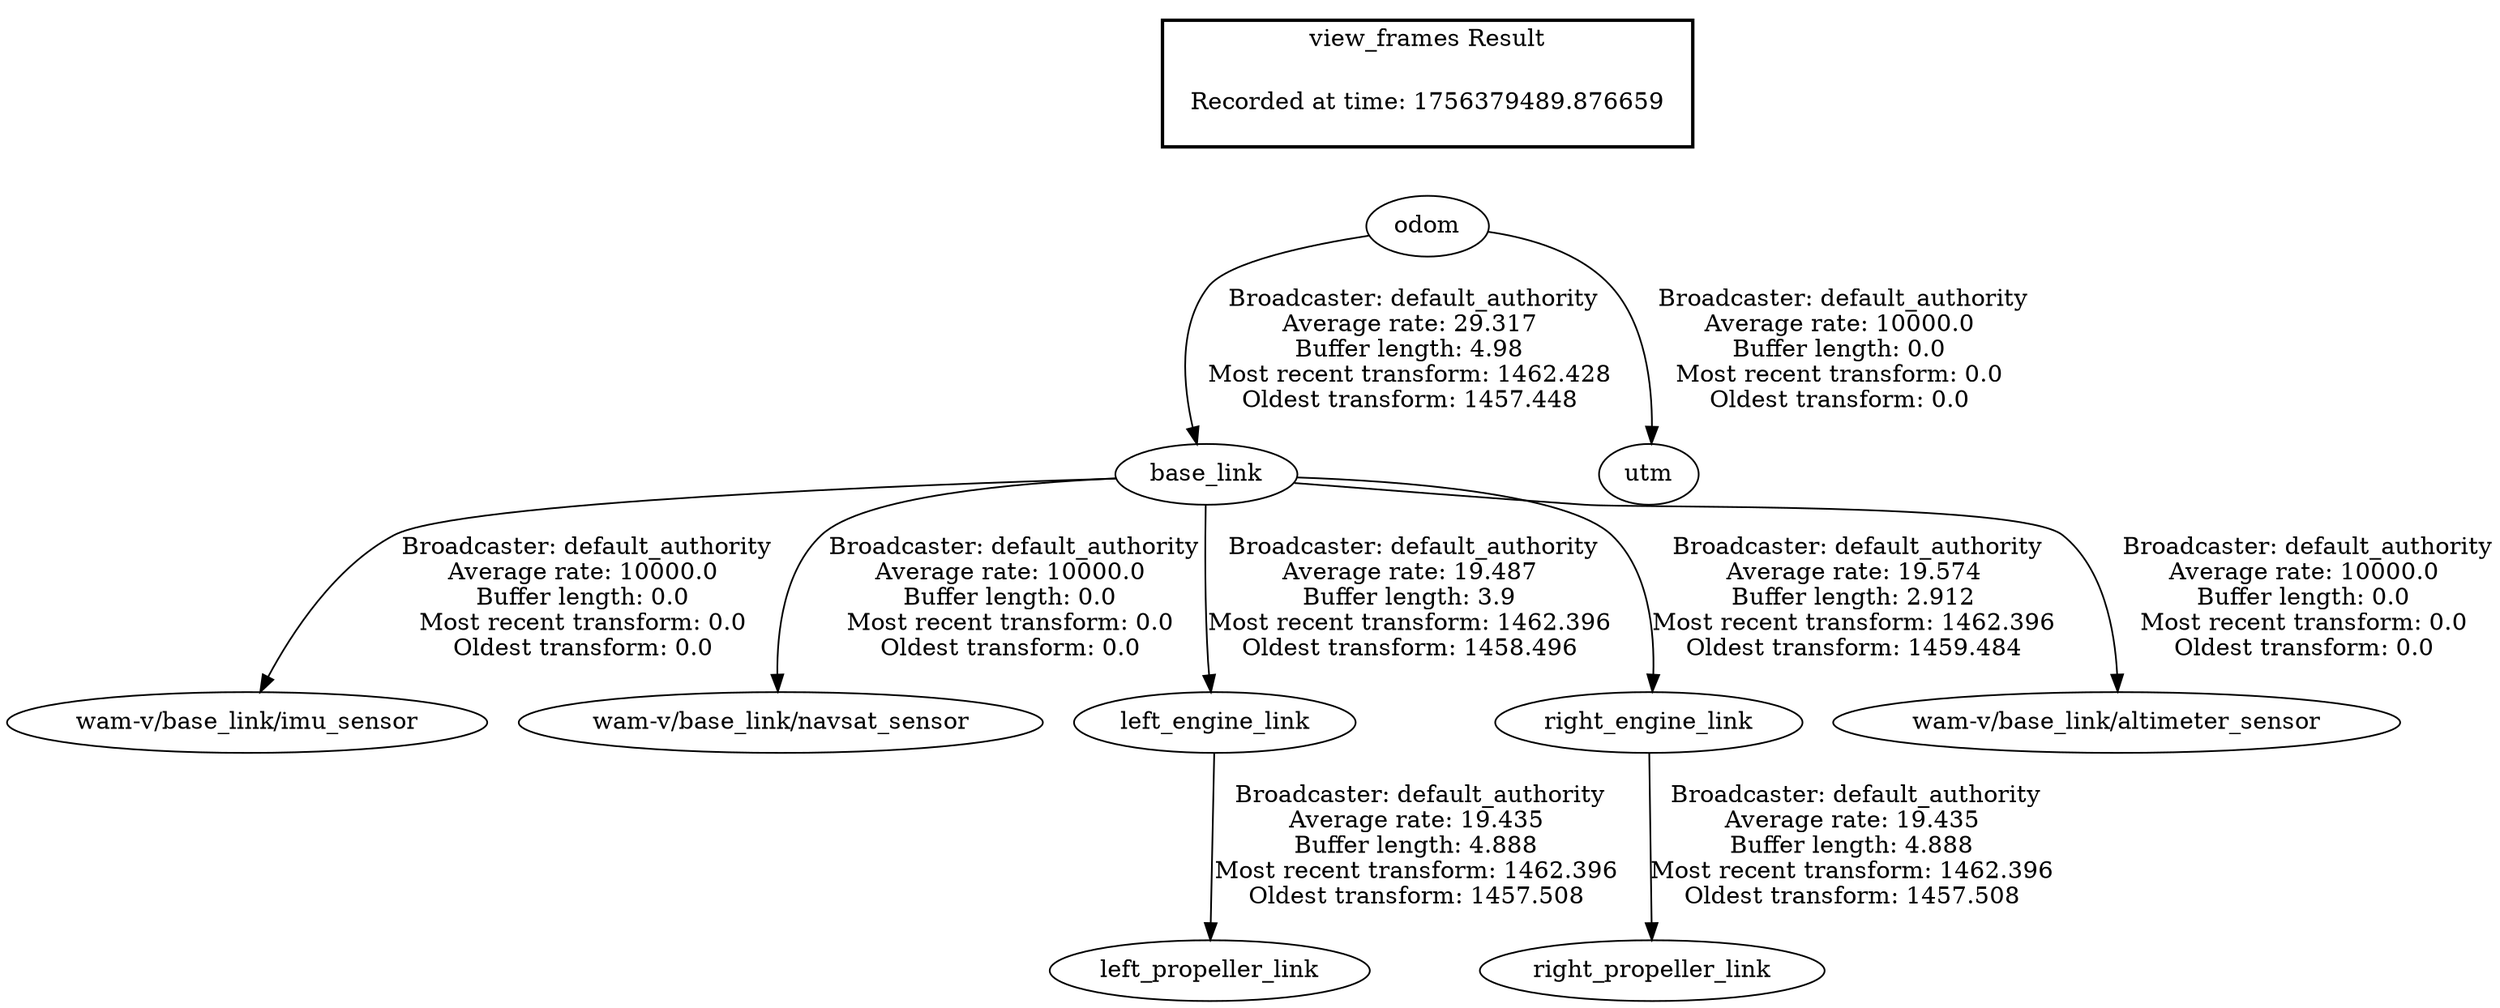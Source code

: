 digraph G {
"odom" -> "base_link"[label=" Broadcaster: default_authority\nAverage rate: 29.317\nBuffer length: 4.98\nMost recent transform: 1462.428\nOldest transform: 1457.448\n"];
"base_link" -> "wam-v/base_link/imu_sensor"[label=" Broadcaster: default_authority\nAverage rate: 10000.0\nBuffer length: 0.0\nMost recent transform: 0.0\nOldest transform: 0.0\n"];
"base_link" -> "wam-v/base_link/navsat_sensor"[label=" Broadcaster: default_authority\nAverage rate: 10000.0\nBuffer length: 0.0\nMost recent transform: 0.0\nOldest transform: 0.0\n"];
"odom" -> "utm"[label=" Broadcaster: default_authority\nAverage rate: 10000.0\nBuffer length: 0.0\nMost recent transform: 0.0\nOldest transform: 0.0\n"];
"base_link" -> "left_engine_link"[label=" Broadcaster: default_authority\nAverage rate: 19.487\nBuffer length: 3.9\nMost recent transform: 1462.396\nOldest transform: 1458.496\n"];
"left_engine_link" -> "left_propeller_link"[label=" Broadcaster: default_authority\nAverage rate: 19.435\nBuffer length: 4.888\nMost recent transform: 1462.396\nOldest transform: 1457.508\n"];
"base_link" -> "right_engine_link"[label=" Broadcaster: default_authority\nAverage rate: 19.574\nBuffer length: 2.912\nMost recent transform: 1462.396\nOldest transform: 1459.484\n"];
"right_engine_link" -> "right_propeller_link"[label=" Broadcaster: default_authority\nAverage rate: 19.435\nBuffer length: 4.888\nMost recent transform: 1462.396\nOldest transform: 1457.508\n"];
"base_link" -> "wam-v/base_link/altimeter_sensor"[label=" Broadcaster: default_authority\nAverage rate: 10000.0\nBuffer length: 0.0\nMost recent transform: 0.0\nOldest transform: 0.0\n"];
edge [style=invis];
 subgraph cluster_legend { style=bold; color=black; label ="view_frames Result";
"Recorded at time: 1756379489.876659"[ shape=plaintext ] ;
}->"odom";
}